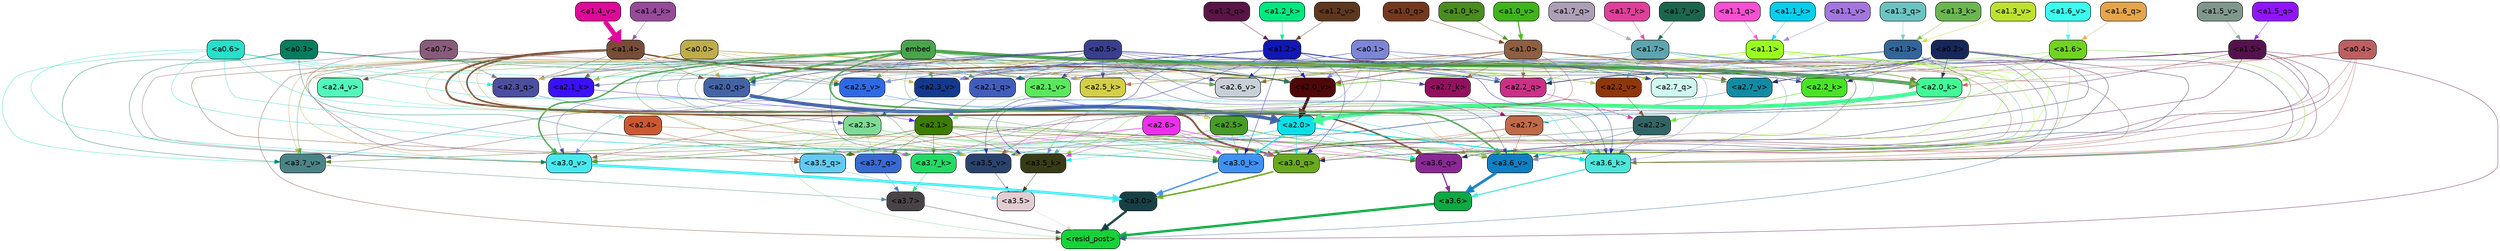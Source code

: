 strict digraph "" {
	graph [bgcolor=transparent,
		layout=dot,
		overlap=false,
		splines=true
	];
	"<a3.7>"	[color=black,
		fillcolor="#484347",
		fontname=Helvetica,
		shape=box,
		style="filled, rounded"];
	"<resid_post>"	[color=black,
		fillcolor="#16d238",
		fontname=Helvetica,
		shape=box,
		style="filled, rounded"];
	"<a3.7>" -> "<resid_post>"	[color="#484347",
		penwidth=0.6239100098609924];
	"<a3.6>"	[color=black,
		fillcolor="#0ca944",
		fontname=Helvetica,
		shape=box,
		style="filled, rounded"];
	"<a3.6>" -> "<resid_post>"	[color="#0ca944",
		penwidth=4.569062113761902];
	"<a3.5>"	[color=black,
		fillcolor="#e2cdd3",
		fontname=Helvetica,
		shape=box,
		style="filled, rounded"];
	"<a3.5>" -> "<resid_post>"	[color="#e2cdd3",
		penwidth=0.6];
	"<a3.0>"	[color=black,
		fillcolor="#164045",
		fontname=Helvetica,
		shape=box,
		style="filled, rounded"];
	"<a3.0>" -> "<resid_post>"	[color="#164045",
		penwidth=4.283544182777405];
	"<a2.3>"	[color=black,
		fillcolor="#7edb96",
		fontname=Helvetica,
		shape=box,
		style="filled, rounded"];
	"<a2.3>" -> "<resid_post>"	[color="#7edb96",
		penwidth=0.6];
	"<a3.7_q>"	[color=black,
		fillcolor="#386ad1",
		fontname=Helvetica,
		shape=box,
		style="filled, rounded"];
	"<a2.3>" -> "<a3.7_q>"	[color="#7edb96",
		penwidth=0.6];
	"<a3.6_q>"	[color=black,
		fillcolor="#8a2995",
		fontname=Helvetica,
		shape=box,
		style="filled, rounded"];
	"<a2.3>" -> "<a3.6_q>"	[color="#7edb96",
		penwidth=0.6];
	"<a3.5_q>"	[color=black,
		fillcolor="#63caf0",
		fontname=Helvetica,
		shape=box,
		style="filled, rounded"];
	"<a2.3>" -> "<a3.5_q>"	[color="#7edb96",
		penwidth=0.6];
	"<a3.0_q>"	[color=black,
		fillcolor="#6aa81f",
		fontname=Helvetica,
		shape=box,
		style="filled, rounded"];
	"<a2.3>" -> "<a3.0_q>"	[color="#7edb96",
		penwidth=0.6];
	"<a3.0_k>"	[color=black,
		fillcolor="#3f91f3",
		fontname=Helvetica,
		shape=box,
		style="filled, rounded"];
	"<a2.3>" -> "<a3.0_k>"	[color="#7edb96",
		penwidth=0.6];
	"<a3.6_v>"	[color=black,
		fillcolor="#0f7fc4",
		fontname=Helvetica,
		shape=box,
		style="filled, rounded"];
	"<a2.3>" -> "<a3.6_v>"	[color="#7edb96",
		penwidth=0.6];
	"<a3.5_v>"	[color=black,
		fillcolor="#29436c",
		fontname=Helvetica,
		shape=box,
		style="filled, rounded"];
	"<a2.3>" -> "<a3.5_v>"	[color="#7edb96",
		penwidth=0.6];
	"<a3.0_v>"	[color=black,
		fillcolor="#47e9ef",
		fontname=Helvetica,
		shape=box,
		style="filled, rounded"];
	"<a2.3>" -> "<a3.0_v>"	[color="#7edb96",
		penwidth=0.6];
	"<a1.5>"	[color=black,
		fillcolor="#55124e",
		fontname=Helvetica,
		shape=box,
		style="filled, rounded"];
	"<a1.5>" -> "<resid_post>"	[color="#55124e",
		penwidth=0.6];
	"<a1.5>" -> "<a3.6_q>"	[color="#55124e",
		penwidth=0.6];
	"<a1.5>" -> "<a3.5_q>"	[color="#55124e",
		penwidth=0.6];
	"<a1.5>" -> "<a3.0_q>"	[color="#55124e",
		penwidth=0.6];
	"<a3.6_k>"	[color=black,
		fillcolor="#4ee5db",
		fontname=Helvetica,
		shape=box,
		style="filled, rounded"];
	"<a1.5>" -> "<a3.6_k>"	[color="#55124e",
		penwidth=0.6];
	"<a1.5>" -> "<a3.0_k>"	[color="#55124e",
		penwidth=0.6];
	"<a2.2_q>"	[color=black,
		fillcolor="#cb3087",
		fontname=Helvetica,
		shape=box,
		style="filled, rounded"];
	"<a1.5>" -> "<a2.2_q>"	[color="#55124e",
		penwidth=0.6];
	"<a2.7_v>"	[color=black,
		fillcolor="#118ba3",
		fontname=Helvetica,
		shape=box,
		style="filled, rounded"];
	"<a1.5>" -> "<a2.7_v>"	[color="#55124e",
		penwidth=0.6];
	"<a2.6_v>"	[color=black,
		fillcolor="#c6d0d6",
		fontname=Helvetica,
		shape=box,
		style="filled, rounded"];
	"<a1.5>" -> "<a2.6_v>"	[color="#55124e",
		penwidth=0.6];
	"<a2.1_v>"	[color=black,
		fillcolor="#5ae85c",
		fontname=Helvetica,
		shape=box,
		style="filled, rounded"];
	"<a1.5>" -> "<a2.1_v>"	[color="#55124e",
		penwidth=0.6];
	"<a1.4>"	[color=black,
		fillcolor="#784c37",
		fontname=Helvetica,
		shape=box,
		style="filled, rounded"];
	"<a1.4>" -> "<resid_post>"	[color="#784c37",
		penwidth=0.6];
	"<a1.4>" -> "<a3.7_q>"	[color="#784c37",
		penwidth=0.6];
	"<a1.4>" -> "<a3.6_q>"	[color="#784c37",
		penwidth=2.7536282539367676];
	"<a1.4>" -> "<a3.5_q>"	[color="#784c37",
		penwidth=0.6];
	"<a1.4>" -> "<a3.0_q>"	[color="#784c37",
		penwidth=3.3369133472442627];
	"<a2.3_q>"	[color=black,
		fillcolor="#4c4ea0",
		fontname=Helvetica,
		shape=box,
		style="filled, rounded"];
	"<a1.4>" -> "<a2.3_q>"	[color="#784c37",
		penwidth=0.6];
	"<a1.4>" -> "<a2.2_q>"	[color="#784c37",
		penwidth=0.6];
	"<a2.1_q>"	[color=black,
		fillcolor="#415dbc",
		fontname=Helvetica,
		shape=box,
		style="filled, rounded"];
	"<a1.4>" -> "<a2.1_q>"	[color="#784c37",
		penwidth=0.6];
	"<a2.0_q>"	[color=black,
		fillcolor="#4463a5",
		fontname=Helvetica,
		shape=box,
		style="filled, rounded"];
	"<a1.4>" -> "<a2.0_q>"	[color="#784c37",
		penwidth=0.6];
	"<a2.1_k>"	[color=black,
		fillcolor="#3b10f8",
		fontname=Helvetica,
		shape=box,
		style="filled, rounded"];
	"<a1.4>" -> "<a2.1_k>"	[color="#784c37",
		penwidth=0.6];
	"<a1.4>" -> "<a2.7_v>"	[color="#784c37",
		penwidth=0.6];
	"<a1.4>" -> "<a2.6_v>"	[color="#784c37",
		penwidth=0.6];
	"<a2.5_v>"	[color=black,
		fillcolor="#2f69e4",
		fontname=Helvetica,
		shape=box,
		style="filled, rounded"];
	"<a1.4>" -> "<a2.5_v>"	[color="#784c37",
		penwidth=0.6];
	"<a2.4_v>"	[color=black,
		fillcolor="#52f8bb",
		fontname=Helvetica,
		shape=box,
		style="filled, rounded"];
	"<a1.4>" -> "<a2.4_v>"	[color="#784c37",
		penwidth=0.6];
	"<a1.4>" -> "<a2.1_v>"	[color="#784c37",
		penwidth=0.6];
	"<a2.0_v>"	[color=black,
		fillcolor="#4f0708",
		fontname=Helvetica,
		shape=box,
		style="filled, rounded"];
	"<a1.4>" -> "<a2.0_v>"	[color="#784c37",
		penwidth=2.2818827629089355];
	"<a1.3>"	[color=black,
		fillcolor="#326599",
		fontname=Helvetica,
		shape=box,
		style="filled, rounded"];
	"<a1.3>" -> "<resid_post>"	[color="#326599",
		penwidth=0.6];
	"<a1.3>" -> "<a3.6_v>"	[color="#326599",
		penwidth=0.6];
	"<a1.3>" -> "<a3.5_v>"	[color="#326599",
		penwidth=0.6];
	"<a1.3>" -> "<a3.0_v>"	[color="#326599",
		penwidth=0.6];
	"<a1.3>" -> "<a2.2_q>"	[color="#326599",
		penwidth=0.6];
	"<a1.3>" -> "<a2.1_q>"	[color="#326599",
		penwidth=0.6];
	"<a2.2_k>"	[color=black,
		fillcolor="#49e326",
		fontname=Helvetica,
		shape=box,
		style="filled, rounded"];
	"<a1.3>" -> "<a2.2_k>"	[color="#326599",
		penwidth=0.6];
	"<a1.3>" -> "<a2.5_v>"	[color="#326599",
		penwidth=0.6];
	"<a3.7_q>" -> "<a3.7>"	[color="#386ad1",
		penwidth=0.6];
	"<a3.6_q>" -> "<a3.6>"	[color="#8a2995",
		penwidth=2.0344843566417694];
	"<a3.5_q>" -> "<a3.5>"	[color="#63caf0",
		penwidth=0.6];
	"<a3.0_q>" -> "<a3.0>"	[color="#6aa81f",
		penwidth=2.863015294075012];
	"<a3.7_k>"	[color=black,
		fillcolor="#21db66",
		fontname=Helvetica,
		shape=box,
		style="filled, rounded"];
	"<a3.7_k>" -> "<a3.7>"	[color="#21db66",
		penwidth=0.6];
	"<a3.6_k>" -> "<a3.6>"	[color="#4ee5db",
		penwidth=2.1770318150520325];
	"<a3.5_k>"	[color=black,
		fillcolor="#373c16",
		fontname=Helvetica,
		shape=box,
		style="filled, rounded"];
	"<a3.5_k>" -> "<a3.5>"	[color="#373c16",
		penwidth=0.6];
	"<a3.0_k>" -> "<a3.0>"	[color="#3f91f3",
		penwidth=2.6323853135108948];
	"<a3.7_v>"	[color=black,
		fillcolor="#4b8486",
		fontname=Helvetica,
		shape=box,
		style="filled, rounded"];
	"<a3.7_v>" -> "<a3.7>"	[color="#4b8486",
		penwidth=0.6];
	"<a3.6_v>" -> "<a3.6>"	[color="#0f7fc4",
		penwidth=4.972373723983765];
	"<a3.5_v>" -> "<a3.5>"	[color="#29436c",
		penwidth=0.6];
	"<a3.0_v>" -> "<a3.0>"	[color="#47e9ef",
		penwidth=5.1638524532318115];
	"<a2.6>"	[color=black,
		fillcolor="#ed2fec",
		fontname=Helvetica,
		shape=box,
		style="filled, rounded"];
	"<a2.6>" -> "<a3.7_q>"	[color="#ed2fec",
		penwidth=0.6];
	"<a2.6>" -> "<a3.6_q>"	[color="#ed2fec",
		penwidth=0.6];
	"<a2.6>" -> "<a3.0_q>"	[color="#ed2fec",
		penwidth=0.6];
	"<a2.6>" -> "<a3.7_k>"	[color="#ed2fec",
		penwidth=0.6];
	"<a2.6>" -> "<a3.6_k>"	[color="#ed2fec",
		penwidth=0.6];
	"<a2.6>" -> "<a3.5_k>"	[color="#ed2fec",
		penwidth=0.6];
	"<a2.6>" -> "<a3.0_k>"	[color="#ed2fec",
		penwidth=0.6];
	"<a2.1>"	[color=black,
		fillcolor="#3b7d03",
		fontname=Helvetica,
		shape=box,
		style="filled, rounded"];
	"<a2.1>" -> "<a3.7_q>"	[color="#3b7d03",
		penwidth=0.6];
	"<a2.1>" -> "<a3.6_q>"	[color="#3b7d03",
		penwidth=0.6];
	"<a2.1>" -> "<a3.5_q>"	[color="#3b7d03",
		penwidth=0.6];
	"<a2.1>" -> "<a3.0_q>"	[color="#3b7d03",
		penwidth=0.6];
	"<a2.1>" -> "<a3.7_k>"	[color="#3b7d03",
		penwidth=0.6];
	"<a2.1>" -> "<a3.6_k>"	[color="#3b7d03",
		penwidth=0.6];
	"<a2.1>" -> "<a3.5_k>"	[color="#3b7d03",
		penwidth=0.6];
	"<a2.1>" -> "<a3.0_k>"	[color="#3b7d03",
		penwidth=0.6];
	"<a2.1>" -> "<a3.7_v>"	[color="#3b7d03",
		penwidth=0.6];
	"<a2.1>" -> "<a3.6_v>"	[color="#3b7d03",
		penwidth=0.6];
	"<a2.1>" -> "<a3.0_v>"	[color="#3b7d03",
		penwidth=0.6];
	"<a2.7>"	[color=black,
		fillcolor="#c16a47",
		fontname=Helvetica,
		shape=box,
		style="filled, rounded"];
	"<a2.7>" -> "<a3.6_q>"	[color="#c16a47",
		penwidth=0.6];
	"<a2.7>" -> "<a3.0_q>"	[color="#c16a47",
		penwidth=0.6];
	"<a2.7>" -> "<a3.6_k>"	[color="#c16a47",
		penwidth=0.6];
	"<a2.7>" -> "<a3.0_k>"	[color="#c16a47",
		penwidth=0.6];
	"<a2.7>" -> "<a3.6_v>"	[color="#c16a47",
		penwidth=0.6];
	"<a2.5>"	[color=black,
		fillcolor="#469c27",
		fontname=Helvetica,
		shape=box,
		style="filled, rounded"];
	"<a2.5>" -> "<a3.6_q>"	[color="#469c27",
		penwidth=0.6];
	"<a2.5>" -> "<a3.0_q>"	[color="#469c27",
		penwidth=0.6];
	"<a2.5>" -> "<a3.0_k>"	[color="#469c27",
		penwidth=0.6];
	"<a2.5>" -> "<a3.6_v>"	[color="#469c27",
		penwidth=0.6];
	"<a2.5>" -> "<a3.0_v>"	[color="#469c27",
		penwidth=0.6];
	"<a2.0>"	[color=black,
		fillcolor="#0adfe8",
		fontname=Helvetica,
		shape=box,
		style="filled, rounded"];
	"<a2.0>" -> "<a3.6_q>"	[color="#0adfe8",
		penwidth=0.6];
	"<a2.0>" -> "<a3.0_q>"	[color="#0adfe8",
		penwidth=0.6];
	"<a2.0>" -> "<a3.7_k>"	[color="#0adfe8",
		penwidth=0.6];
	"<a2.0>" -> "<a3.6_k>"	[color="#0adfe8",
		penwidth=1.7047871947288513];
	"<a2.0>" -> "<a3.5_k>"	[color="#0adfe8",
		penwidth=0.6];
	"<a2.0>" -> "<a3.0_k>"	[color="#0adfe8",
		penwidth=2.239806979894638];
	"<a1.1>"	[color=black,
		fillcolor="#9bff1e",
		fontname=Helvetica,
		shape=box,
		style="filled, rounded"];
	"<a1.1>" -> "<a3.6_q>"	[color="#9bff1e",
		penwidth=0.6];
	"<a1.1>" -> "<a3.0_q>"	[color="#9bff1e",
		penwidth=0.6];
	"<a1.1>" -> "<a3.0_k>"	[color="#9bff1e",
		penwidth=0.6];
	"<a1.1>" -> "<a3.6_v>"	[color="#9bff1e",
		penwidth=0.6];
	"<a2.7_q>"	[color=black,
		fillcolor="#d0f9ee",
		fontname=Helvetica,
		shape=box,
		style="filled, rounded"];
	"<a1.1>" -> "<a2.7_q>"	[color="#9bff1e",
		penwidth=0.6];
	"<a2.5_k>"	[color=black,
		fillcolor="#d3cf46",
		fontname=Helvetica,
		shape=box,
		style="filled, rounded"];
	"<a1.1>" -> "<a2.5_k>"	[color="#9bff1e",
		penwidth=0.6];
	"<a2.0_k>"	[color=black,
		fillcolor="#41fa96",
		fontname=Helvetica,
		shape=box,
		style="filled, rounded"];
	"<a1.1>" -> "<a2.0_k>"	[color="#9bff1e",
		penwidth=0.6];
	"<a1.1>" -> "<a2.6_v>"	[color="#9bff1e",
		penwidth=0.6];
	"<a2.2_v>"	[color=black,
		fillcolor="#8f360b",
		fontname=Helvetica,
		shape=box,
		style="filled, rounded"];
	"<a1.1>" -> "<a2.2_v>"	[color="#9bff1e",
		penwidth=0.6];
	"<a1.1>" -> "<a2.1_v>"	[color="#9bff1e",
		penwidth=0.6];
	"<a1.1>" -> "<a2.0_v>"	[color="#9bff1e",
		penwidth=0.6];
	"<a0.4>"	[color=black,
		fillcolor="#bd5f60",
		fontname=Helvetica,
		shape=box,
		style="filled, rounded"];
	"<a0.4>" -> "<a3.6_q>"	[color="#bd5f60",
		penwidth=0.6];
	"<a0.4>" -> "<a3.0_q>"	[color="#bd5f60",
		penwidth=0.6];
	"<a0.4>" -> "<a3.6_k>"	[color="#bd5f60",
		penwidth=0.6];
	"<a0.4>" -> "<a2.5_k>"	[color="#bd5f60",
		penwidth=0.6];
	"<a0.4>" -> "<a2.0_k>"	[color="#bd5f60",
		penwidth=0.6];
	"<a0.2>"	[color=black,
		fillcolor="#17275a",
		fontname=Helvetica,
		shape=box,
		style="filled, rounded"];
	"<a0.2>" -> "<a3.6_q>"	[color="#17275a",
		penwidth=0.6];
	"<a0.2>" -> "<a3.0_q>"	[color="#17275a",
		penwidth=0.6];
	"<a0.2>" -> "<a3.6_k>"	[color="#17275a",
		penwidth=0.6];
	"<a0.2>" -> "<a3.0_k>"	[color="#17275a",
		penwidth=0.6];
	"<a0.2>" -> "<a2.2_q>"	[color="#17275a",
		penwidth=0.6];
	"<a0.2>" -> "<a2.2_k>"	[color="#17275a",
		penwidth=0.6];
	"<a0.2>" -> "<a2.0_k>"	[color="#17275a",
		penwidth=0.6];
	"<a0.2>" -> "<a2.7_v>"	[color="#17275a",
		penwidth=0.6];
	"<a0.2>" -> "<a2.1_v>"	[color="#17275a",
		penwidth=0.6];
	"<a0.2>" -> "<a2.0_v>"	[color="#17275a",
		penwidth=0.6];
	"<a2.4>"	[color=black,
		fillcolor="#cc5832",
		fontname=Helvetica,
		shape=box,
		style="filled, rounded"];
	"<a2.4>" -> "<a3.5_q>"	[color="#cc5832",
		penwidth=0.6];
	"<a2.4>" -> "<a3.0_q>"	[color="#cc5832",
		penwidth=0.6];
	"<a1.2>"	[color=black,
		fillcolor="#1017b4",
		fontname=Helvetica,
		shape=box,
		style="filled, rounded"];
	"<a1.2>" -> "<a3.0_q>"	[color="#1017b4",
		penwidth=0.6];
	"<a1.2>" -> "<a3.6_k>"	[color="#1017b4",
		penwidth=0.6];
	"<a1.2>" -> "<a3.5_k>"	[color="#1017b4",
		penwidth=0.6];
	"<a1.2>" -> "<a3.0_k>"	[color="#1017b4",
		penwidth=0.6];
	"<a1.2>" -> "<a3.5_v>"	[color="#1017b4",
		penwidth=0.6];
	"<a1.2>" -> "<a2.7_q>"	[color="#1017b4",
		penwidth=0.6];
	"<a1.2>" -> "<a2.2_q>"	[color="#1017b4",
		penwidth=0.6];
	"<a1.2>" -> "<a2.2_k>"	[color="#1017b4",
		penwidth=0.6];
	"<a1.2>" -> "<a2.6_v>"	[color="#1017b4",
		penwidth=0.6];
	"<a1.2>" -> "<a2.5_v>"	[color="#1017b4",
		penwidth=0.6];
	"<a2.3_v>"	[color=black,
		fillcolor="#12398d",
		fontname=Helvetica,
		shape=box,
		style="filled, rounded"];
	"<a1.2>" -> "<a2.3_v>"	[color="#1017b4",
		penwidth=0.6];
	"<a1.2>" -> "<a2.0_v>"	[color="#1017b4",
		penwidth=0.6];
	"<a1.7>"	[color=black,
		fillcolor="#5ea4ae",
		fontname=Helvetica,
		shape=box,
		style="filled, rounded"];
	"<a1.7>" -> "<a3.7_k>"	[color="#5ea4ae",
		penwidth=0.6];
	"<a1.7>" -> "<a3.5_k>"	[color="#5ea4ae",
		penwidth=0.6];
	"<a1.7>" -> "<a3.6_v>"	[color="#5ea4ae",
		penwidth=0.6];
	"<a1.7>" -> "<a2.7_q>"	[color="#5ea4ae",
		penwidth=0.6];
	"<a1.7>" -> "<a2.2_q>"	[color="#5ea4ae",
		penwidth=0.6];
	"<a1.7>" -> "<a2.0_q>"	[color="#5ea4ae",
		penwidth=0.6];
	"<a1.7>" -> "<a2.2_k>"	[color="#5ea4ae",
		penwidth=0.6];
	"<a1.7>" -> "<a2.0_k>"	[color="#5ea4ae",
		penwidth=0.6];
	"<a1.7>" -> "<a2.5_v>"	[color="#5ea4ae",
		penwidth=0.6];
	"<a1.7>" -> "<a2.3_v>"	[color="#5ea4ae",
		penwidth=0.6];
	"<a1.7>" -> "<a2.2_v>"	[color="#5ea4ae",
		penwidth=0.6];
	"<a0.7>"	[color=black,
		fillcolor="#895b7a",
		fontname=Helvetica,
		shape=box,
		style="filled, rounded"];
	"<a0.7>" -> "<a3.7_k>"	[color="#895b7a",
		penwidth=0.6];
	"<a0.7>" -> "<a3.0_v>"	[color="#895b7a",
		penwidth=0.6];
	"<a0.7>" -> "<a2.3_q>"	[color="#895b7a",
		penwidth=0.6];
	"<a0.7>" -> "<a2.2_q>"	[color="#895b7a",
		penwidth=0.6];
	"<a0.6>"	[color=black,
		fillcolor="#26e0ca",
		fontname=Helvetica,
		shape=box,
		style="filled, rounded"];
	"<a0.6>" -> "<a3.7_k>"	[color="#26e0ca",
		penwidth=0.6];
	"<a0.6>" -> "<a3.6_k>"	[color="#26e0ca",
		penwidth=0.6];
	"<a0.6>" -> "<a3.0_k>"	[color="#26e0ca",
		penwidth=0.6];
	"<a0.6>" -> "<a3.7_v>"	[color="#26e0ca",
		penwidth=0.6];
	"<a0.6>" -> "<a3.6_v>"	[color="#26e0ca",
		penwidth=0.6];
	"<a0.6>" -> "<a3.0_v>"	[color="#26e0ca",
		penwidth=0.6];
	"<a0.6>" -> "<a2.3_q>"	[color="#26e0ca",
		penwidth=0.6];
	"<a0.6>" -> "<a2.2_q>"	[color="#26e0ca",
		penwidth=0.6];
	embed	[color=black,
		fillcolor="#4ba44d",
		fontname=Helvetica,
		shape=box,
		style="filled, rounded"];
	embed -> "<a3.7_k>"	[color="#4ba44d",
		penwidth=0.6];
	embed -> "<a3.6_k>"	[color="#4ba44d",
		penwidth=0.6];
	embed -> "<a3.5_k>"	[color="#4ba44d",
		penwidth=0.6];
	embed -> "<a3.0_k>"	[color="#4ba44d",
		penwidth=0.6];
	embed -> "<a3.7_v>"	[color="#4ba44d",
		penwidth=0.6];
	embed -> "<a3.6_v>"	[color="#4ba44d",
		penwidth=2.7369276881217957];
	embed -> "<a3.5_v>"	[color="#4ba44d",
		penwidth=0.6];
	embed -> "<a3.0_v>"	[color="#4ba44d",
		penwidth=2.5778204202651978];
	embed -> "<a2.7_q>"	[color="#4ba44d",
		penwidth=0.6];
	embed -> "<a2.3_q>"	[color="#4ba44d",
		penwidth=0.6];
	embed -> "<a2.2_q>"	[color="#4ba44d",
		penwidth=0.6];
	embed -> "<a2.1_q>"	[color="#4ba44d",
		penwidth=0.6];
	embed -> "<a2.0_q>"	[color="#4ba44d",
		penwidth=3.459219217300415];
	embed -> "<a2.5_k>"	[color="#4ba44d",
		penwidth=0.6];
	embed -> "<a2.2_k>"	[color="#4ba44d",
		penwidth=0.6363201141357422];
	embed -> "<a2.1_k>"	[color="#4ba44d",
		penwidth=0.6];
	embed -> "<a2.0_k>"	[color="#4ba44d",
		penwidth=6.407642982900143];
	embed -> "<a2.7_v>"	[color="#4ba44d",
		penwidth=0.6];
	embed -> "<a2.6_v>"	[color="#4ba44d",
		penwidth=0.6];
	embed -> "<a2.5_v>"	[color="#4ba44d",
		penwidth=0.6];
	embed -> "<a2.3_v>"	[color="#4ba44d",
		penwidth=0.6];
	embed -> "<a2.2_v>"	[color="#4ba44d",
		penwidth=0.6175012588500977];
	embed -> "<a2.1_v>"	[color="#4ba44d",
		penwidth=0.6];
	embed -> "<a2.0_v>"	[color="#4ba44d",
		penwidth=0.6];
	"<a2.2>"	[color=black,
		fillcolor="#326566",
		fontname=Helvetica,
		shape=box,
		style="filled, rounded"];
	"<a2.2>" -> "<a3.6_k>"	[color="#326566",
		penwidth=0.6];
	"<a2.2>" -> "<a3.0_k>"	[color="#326566",
		penwidth=0.6];
	"<a2.2>" -> "<a3.6_v>"	[color="#326566",
		penwidth=0.6];
	"<a1.6>"	[color=black,
		fillcolor="#70d321",
		fontname=Helvetica,
		shape=box,
		style="filled, rounded"];
	"<a1.6>" -> "<a3.6_k>"	[color="#70d321",
		penwidth=0.6];
	"<a1.6>" -> "<a3.5_k>"	[color="#70d321",
		penwidth=0.6];
	"<a1.6>" -> "<a3.6_v>"	[color="#70d321",
		penwidth=0.6];
	"<a1.6>" -> "<a2.0_k>"	[color="#70d321",
		penwidth=0.6];
	"<a1.6>" -> "<a2.0_v>"	[color="#70d321",
		penwidth=0.6];
	"<a1.0>"	[color=black,
		fillcolor="#8e5f42",
		fontname=Helvetica,
		shape=box,
		style="filled, rounded"];
	"<a1.0>" -> "<a3.6_k>"	[color="#8e5f42",
		penwidth=0.6];
	"<a1.0>" -> "<a3.0_k>"	[color="#8e5f42",
		penwidth=0.6];
	"<a1.0>" -> "<a3.6_v>"	[color="#8e5f42",
		penwidth=0.6];
	"<a1.0>" -> "<a3.5_v>"	[color="#8e5f42",
		penwidth=0.6];
	"<a1.0>" -> "<a3.0_v>"	[color="#8e5f42",
		penwidth=0.6];
	"<a1.0>" -> "<a2.3_q>"	[color="#8e5f42",
		penwidth=0.6];
	"<a1.0>" -> "<a2.2_q>"	[color="#8e5f42",
		penwidth=0.6];
	"<a1.0>" -> "<a2.1_q>"	[color="#8e5f42",
		penwidth=0.6];
	"<a2.7_k>"	[color=black,
		fillcolor="#94105f",
		fontname=Helvetica,
		shape=box,
		style="filled, rounded"];
	"<a1.0>" -> "<a2.7_k>"	[color="#8e5f42",
		penwidth=0.6];
	"<a1.0>" -> "<a2.2_k>"	[color="#8e5f42",
		penwidth=0.6];
	"<a1.0>" -> "<a2.0_k>"	[color="#8e5f42",
		penwidth=0.6];
	"<a1.0>" -> "<a2.7_v>"	[color="#8e5f42",
		penwidth=0.6];
	"<a1.0>" -> "<a2.6_v>"	[color="#8e5f42",
		penwidth=0.6];
	"<a1.0>" -> "<a2.0_v>"	[color="#8e5f42",
		penwidth=1.2978954315185547];
	"<a0.5>"	[color=black,
		fillcolor="#393f8e",
		fontname=Helvetica,
		shape=box,
		style="filled, rounded"];
	"<a0.5>" -> "<a3.6_k>"	[color="#393f8e",
		penwidth=0.6];
	"<a0.5>" -> "<a3.7_v>"	[color="#393f8e",
		penwidth=0.6];
	"<a0.5>" -> "<a3.6_v>"	[color="#393f8e",
		penwidth=0.6];
	"<a0.5>" -> "<a3.5_v>"	[color="#393f8e",
		penwidth=0.6];
	"<a0.5>" -> "<a3.0_v>"	[color="#393f8e",
		penwidth=0.6];
	"<a0.5>" -> "<a2.7_q>"	[color="#393f8e",
		penwidth=0.6];
	"<a0.5>" -> "<a2.3_q>"	[color="#393f8e",
		penwidth=0.6];
	"<a0.5>" -> "<a2.2_q>"	[color="#393f8e",
		penwidth=0.6];
	"<a0.5>" -> "<a2.1_q>"	[color="#393f8e",
		penwidth=0.6];
	"<a0.5>" -> "<a2.0_q>"	[color="#393f8e",
		penwidth=0.6];
	"<a0.5>" -> "<a2.7_k>"	[color="#393f8e",
		penwidth=0.6];
	"<a0.5>" -> "<a2.5_k>"	[color="#393f8e",
		penwidth=0.6];
	"<a0.5>" -> "<a2.2_k>"	[color="#393f8e",
		penwidth=0.6];
	"<a0.5>" -> "<a2.1_k>"	[color="#393f8e",
		penwidth=0.6];
	"<a0.5>" -> "<a2.0_k>"	[color="#393f8e",
		penwidth=0.7721366882324219];
	"<a0.5>" -> "<a2.6_v>"	[color="#393f8e",
		penwidth=0.6];
	"<a0.5>" -> "<a2.3_v>"	[color="#393f8e",
		penwidth=0.6];
	"<a0.5>" -> "<a2.1_v>"	[color="#393f8e",
		penwidth=0.6];
	"<a0.5>" -> "<a2.0_v>"	[color="#393f8e",
		penwidth=0.6];
	"<a0.1>"	[color=black,
		fillcolor="#7d86d6",
		fontname=Helvetica,
		shape=box,
		style="filled, rounded"];
	"<a0.1>" -> "<a3.6_k>"	[color="#7d86d6",
		penwidth=0.6];
	"<a0.1>" -> "<a3.5_k>"	[color="#7d86d6",
		penwidth=0.6];
	"<a0.1>" -> "<a3.0_k>"	[color="#7d86d6",
		penwidth=0.6];
	"<a0.1>" -> "<a3.6_v>"	[color="#7d86d6",
		penwidth=0.6];
	"<a0.1>" -> "<a3.0_v>"	[color="#7d86d6",
		penwidth=0.6];
	"<a0.1>" -> "<a2.3_q>"	[color="#7d86d6",
		penwidth=0.6];
	"<a0.1>" -> "<a2.2_q>"	[color="#7d86d6",
		penwidth=0.6];
	"<a0.1>" -> "<a2.2_k>"	[color="#7d86d6",
		penwidth=0.6];
	"<a0.1>" -> "<a2.0_k>"	[color="#7d86d6",
		penwidth=0.6];
	"<a0.1>" -> "<a2.5_v>"	[color="#7d86d6",
		penwidth=0.6];
	"<a0.1>" -> "<a2.3_v>"	[color="#7d86d6",
		penwidth=0.6];
	"<a0.1>" -> "<a2.1_v>"	[color="#7d86d6",
		penwidth=0.6];
	"<a0.1>" -> "<a2.0_v>"	[color="#7d86d6",
		penwidth=0.6];
	"<a0.0>"	[color=black,
		fillcolor="#bead4a",
		fontname=Helvetica,
		shape=box,
		style="filled, rounded"];
	"<a0.0>" -> "<a3.5_k>"	[color="#bead4a",
		penwidth=0.6];
	"<a0.0>" -> "<a3.7_v>"	[color="#bead4a",
		penwidth=0.6];
	"<a0.0>" -> "<a3.6_v>"	[color="#bead4a",
		penwidth=0.6];
	"<a0.0>" -> "<a3.5_v>"	[color="#bead4a",
		penwidth=0.6];
	"<a0.0>" -> "<a3.0_v>"	[color="#bead4a",
		penwidth=0.6];
	"<a0.0>" -> "<a2.3_q>"	[color="#bead4a",
		penwidth=0.6];
	"<a0.0>" -> "<a2.0_q>"	[color="#bead4a",
		penwidth=0.6];
	"<a0.0>" -> "<a2.5_k>"	[color="#bead4a",
		penwidth=0.6];
	"<a0.0>" -> "<a2.1_k>"	[color="#bead4a",
		penwidth=0.6];
	"<a0.0>" -> "<a2.0_k>"	[color="#bead4a",
		penwidth=0.6];
	"<a0.0>" -> "<a2.5_v>"	[color="#bead4a",
		penwidth=0.6];
	"<a0.0>" -> "<a2.3_v>"	[color="#bead4a",
		penwidth=0.6];
	"<a0.0>" -> "<a2.2_v>"	[color="#bead4a",
		penwidth=0.6];
	"<a0.0>" -> "<a2.0_v>"	[color="#bead4a",
		penwidth=0.6];
	"<a0.3>"	[color=black,
		fillcolor="#067d5e",
		fontname=Helvetica,
		shape=box,
		style="filled, rounded"];
	"<a0.3>" -> "<a3.0_k>"	[color="#067d5e",
		penwidth=0.6];
	"<a0.3>" -> "<a3.7_v>"	[color="#067d5e",
		penwidth=0.6];
	"<a0.3>" -> "<a3.0_v>"	[color="#067d5e",
		penwidth=0.6];
	"<a0.3>" -> "<a2.5_v>"	[color="#067d5e",
		penwidth=0.6];
	"<a0.3>" -> "<a2.1_v>"	[color="#067d5e",
		penwidth=0.6];
	"<a0.3>" -> "<a2.0_v>"	[color="#067d5e",
		penwidth=0.6];
	"<a2.7_q>" -> "<a2.7>"	[color="#d0f9ee",
		penwidth=0.6];
	"<a2.3_q>" -> "<a2.3>"	[color="#4c4ea0",
		penwidth=0.6];
	"<a2.2_q>" -> "<a2.2>"	[color="#cb3087",
		penwidth=0.7441773414611816];
	"<a2.1_q>" -> "<a2.1>"	[color="#415dbc",
		penwidth=0.6];
	"<a2.0_q>" -> "<a2.0>"	[color="#4463a5",
		penwidth=6.422367453575134];
	"<a2.7_k>" -> "<a2.7>"	[color="#94105f",
		penwidth=0.6];
	"<a2.5_k>" -> "<a2.5>"	[color="#d3cf46",
		penwidth=0.6];
	"<a2.2_k>" -> "<a2.2>"	[color="#49e326",
		penwidth=0.8810110092163086];
	"<a2.1_k>" -> "<a2.1>"	[color="#3b10f8",
		penwidth=0.6];
	"<a2.0_k>" -> "<a2.0>"	[color="#41fa96",
		penwidth=7.398894429206848];
	"<a2.7_v>" -> "<a2.7>"	[color="#118ba3",
		penwidth=0.6];
	"<a2.6_v>" -> "<a2.6>"	[color="#c6d0d6",
		penwidth=0.6];
	"<a2.5_v>" -> "<a2.5>"	[color="#2f69e4",
		penwidth=0.6];
	"<a2.4_v>" -> "<a2.4>"	[color="#52f8bb",
		penwidth=0.6];
	"<a2.3_v>" -> "<a2.3>"	[color="#12398d",
		penwidth=0.6];
	"<a2.2_v>" -> "<a2.2>"	[color="#8f360b",
		penwidth=0.6];
	"<a2.1_v>" -> "<a2.1>"	[color="#5ae85c",
		penwidth=0.6];
	"<a2.0_v>" -> "<a2.0>"	[color="#4f0708",
		penwidth=5.395828627049923];
	"<a1.7_q>"	[color=black,
		fillcolor="#ac9fb6",
		fontname=Helvetica,
		shape=box,
		style="filled, rounded"];
	"<a1.7_q>" -> "<a1.7>"	[color="#ac9fb6",
		penwidth=0.6];
	"<a1.6_q>"	[color=black,
		fillcolor="#e5a54a",
		fontname=Helvetica,
		shape=box,
		style="filled, rounded"];
	"<a1.6_q>" -> "<a1.6>"	[color="#e5a54a",
		penwidth=0.6];
	"<a1.5_q>"	[color=black,
		fillcolor="#9115fc",
		fontname=Helvetica,
		shape=box,
		style="filled, rounded"];
	"<a1.5_q>" -> "<a1.5>"	[color="#9115fc",
		penwidth=0.6];
	"<a1.3_q>"	[color=black,
		fillcolor="#6cc4c2",
		fontname=Helvetica,
		shape=box,
		style="filled, rounded"];
	"<a1.3_q>" -> "<a1.3>"	[color="#6cc4c2",
		penwidth=0.6];
	"<a1.2_q>"	[color=black,
		fillcolor="#591545",
		fontname=Helvetica,
		shape=box,
		style="filled, rounded"];
	"<a1.2_q>" -> "<a1.2>"	[color="#591545",
		penwidth=0.6];
	"<a1.1_q>"	[color=black,
		fillcolor="#f750d2",
		fontname=Helvetica,
		shape=box,
		style="filled, rounded"];
	"<a1.1_q>" -> "<a1.1>"	[color="#f750d2",
		penwidth=0.6];
	"<a1.0_q>"	[color=black,
		fillcolor="#74381f",
		fontname=Helvetica,
		shape=box,
		style="filled, rounded"];
	"<a1.0_q>" -> "<a1.0>"	[color="#74381f",
		penwidth=0.6];
	"<a1.7_k>"	[color=black,
		fillcolor="#de4099",
		fontname=Helvetica,
		shape=box,
		style="filled, rounded"];
	"<a1.7_k>" -> "<a1.7>"	[color="#de4099",
		penwidth=0.6];
	"<a1.4_k>"	[color=black,
		fillcolor="#964a99",
		fontname=Helvetica,
		shape=box,
		style="filled, rounded"];
	"<a1.4_k>" -> "<a1.4>"	[color="#964a99",
		penwidth=0.6];
	"<a1.3_k>"	[color=black,
		fillcolor="#6bb651",
		fontname=Helvetica,
		shape=box,
		style="filled, rounded"];
	"<a1.3_k>" -> "<a1.3>"	[color="#6bb651",
		penwidth=0.6];
	"<a1.2_k>"	[color=black,
		fillcolor="#00e880",
		fontname=Helvetica,
		shape=box,
		style="filled, rounded"];
	"<a1.2_k>" -> "<a1.2>"	[color="#00e880",
		penwidth=0.6];
	"<a1.1_k>"	[color=black,
		fillcolor="#05cfed",
		fontname=Helvetica,
		shape=box,
		style="filled, rounded"];
	"<a1.1_k>" -> "<a1.1>"	[color="#05cfed",
		penwidth=0.6];
	"<a1.0_k>"	[color=black,
		fillcolor="#4a8d1e",
		fontname=Helvetica,
		shape=box,
		style="filled, rounded"];
	"<a1.0_k>" -> "<a1.0>"	[color="#4a8d1e",
		penwidth=0.6];
	"<a1.7_v>"	[color=black,
		fillcolor="#1c654d",
		fontname=Helvetica,
		shape=box,
		style="filled, rounded"];
	"<a1.7_v>" -> "<a1.7>"	[color="#1c654d",
		penwidth=0.6];
	"<a1.6_v>"	[color=black,
		fillcolor="#3cfbef",
		fontname=Helvetica,
		shape=box,
		style="filled, rounded"];
	"<a1.6_v>" -> "<a1.6>"	[color="#3cfbef",
		penwidth=0.6];
	"<a1.5_v>"	[color=black,
		fillcolor="#80988b",
		fontname=Helvetica,
		shape=box,
		style="filled, rounded"];
	"<a1.5_v>" -> "<a1.5>"	[color="#80988b",
		penwidth=0.6];
	"<a1.4_v>"	[color=black,
		fillcolor="#de0999",
		fontname=Helvetica,
		shape=box,
		style="filled, rounded"];
	"<a1.4_v>" -> "<a1.4>"	[color="#de0999",
		penwidth=8.774570226669312];
	"<a1.3_v>"	[color=black,
		fillcolor="#bee130",
		fontname=Helvetica,
		shape=box,
		style="filled, rounded"];
	"<a1.3_v>" -> "<a1.3>"	[color="#bee130",
		penwidth=0.6];
	"<a1.2_v>"	[color=black,
		fillcolor="#5e371f",
		fontname=Helvetica,
		shape=box,
		style="filled, rounded"];
	"<a1.2_v>" -> "<a1.2>"	[color="#5e371f",
		penwidth=0.6];
	"<a1.1_v>"	[color=black,
		fillcolor="#a276df",
		fontname=Helvetica,
		shape=box,
		style="filled, rounded"];
	"<a1.1_v>" -> "<a1.1>"	[color="#a276df",
		penwidth=0.6];
	"<a1.0_v>"	[color=black,
		fillcolor="#40b41b",
		fontname=Helvetica,
		shape=box,
		style="filled, rounded"];
	"<a1.0_v>" -> "<a1.0>"	[color="#40b41b",
		penwidth=2.0497570037841797];
}
